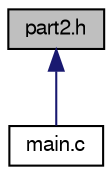 digraph "part2.h"
{
 // LATEX_PDF_SIZE
  edge [fontname="FreeSans",fontsize="10",labelfontname="FreeSans",labelfontsize="10"];
  node [fontname="FreeSans",fontsize="10",shape=record];
  Node1 [label="part2.h",height=0.2,width=0.4,color="black", fillcolor="grey75", style="filled", fontcolor="black",tooltip="This file of the project contains the aditional features developed after the the main options were re..."];
  Node1 -> Node2 [dir="back",color="midnightblue",fontsize="10",style="solid",fontname="FreeSans"];
  Node2 [label="main.c",height=0.2,width=0.4,color="black", fillcolor="white", style="filled",URL="$main_8c.html",tooltip="This file contains the main function, adtional features and menus of the program."];
}
